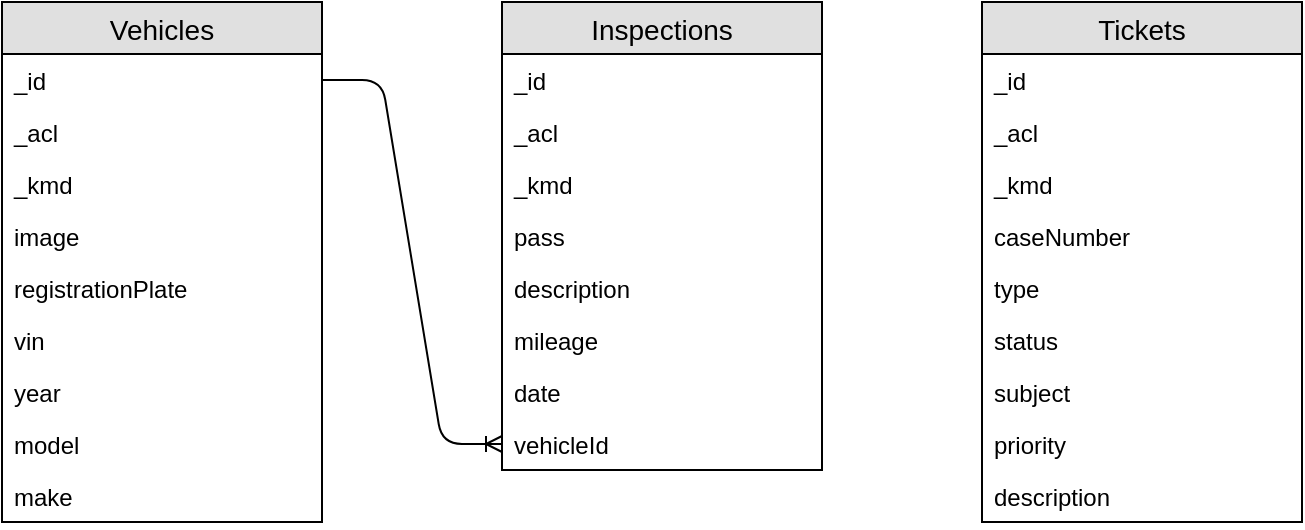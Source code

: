 <mxfile version="10.9.5" type="device"><diagram id="tVd8wiTnnbUTLWWzp4M-" name="Page-1"><mxGraphModel dx="1088" dy="883" grid="1" gridSize="10" guides="1" tooltips="1" connect="1" arrows="1" fold="1" page="1" pageScale="1" pageWidth="850" pageHeight="1100" math="0" shadow="0"><root><mxCell id="0"/><mxCell id="1" parent="0"/><mxCell id="6pyDTzr2yDH5HACjAkzJ-1" value="Vehicles" style="swimlane;fontStyle=0;childLayout=stackLayout;horizontal=1;startSize=26;fillColor=#e0e0e0;horizontalStack=0;resizeParent=1;resizeParentMax=0;resizeLast=0;collapsible=1;marginBottom=0;swimlaneFillColor=#ffffff;align=center;fontSize=14;" parent="1" vertex="1"><mxGeometry x="10" y="7" width="160" height="260" as="geometry"/></mxCell><mxCell id="6pyDTzr2yDH5HACjAkzJ-11" value="_id" style="text;strokeColor=none;fillColor=none;spacingLeft=4;spacingRight=4;overflow=hidden;rotatable=0;points=[[0,0.5],[1,0.5]];portConstraint=eastwest;fontSize=12;" parent="6pyDTzr2yDH5HACjAkzJ-1" vertex="1"><mxGeometry y="26" width="160" height="26" as="geometry"/></mxCell><mxCell id="6pyDTzr2yDH5HACjAkzJ-13" value="_acl" style="text;strokeColor=none;fillColor=none;spacingLeft=4;spacingRight=4;overflow=hidden;rotatable=0;points=[[0,0.5],[1,0.5]];portConstraint=eastwest;fontSize=12;" parent="6pyDTzr2yDH5HACjAkzJ-1" vertex="1"><mxGeometry y="52" width="160" height="26" as="geometry"/></mxCell><mxCell id="6pyDTzr2yDH5HACjAkzJ-12" value="_kmd" style="text;strokeColor=none;fillColor=none;spacingLeft=4;spacingRight=4;overflow=hidden;rotatable=0;points=[[0,0.5],[1,0.5]];portConstraint=eastwest;fontSize=12;" parent="6pyDTzr2yDH5HACjAkzJ-1" vertex="1"><mxGeometry y="78" width="160" height="26" as="geometry"/></mxCell><mxCell id="6pyDTzr2yDH5HACjAkzJ-16" value="image" style="text;strokeColor=none;fillColor=none;spacingLeft=4;spacingRight=4;overflow=hidden;rotatable=0;points=[[0,0.5],[1,0.5]];portConstraint=eastwest;fontSize=12;" parent="6pyDTzr2yDH5HACjAkzJ-1" vertex="1"><mxGeometry y="104" width="160" height="26" as="geometry"/></mxCell><mxCell id="6pyDTzr2yDH5HACjAkzJ-18" value="registrationPlate" style="text;strokeColor=none;fillColor=none;spacingLeft=4;spacingRight=4;overflow=hidden;rotatable=0;points=[[0,0.5],[1,0.5]];portConstraint=eastwest;fontSize=12;" parent="6pyDTzr2yDH5HACjAkzJ-1" vertex="1"><mxGeometry y="130" width="160" height="26" as="geometry"/></mxCell><mxCell id="6pyDTzr2yDH5HACjAkzJ-17" value="vin" style="text;strokeColor=none;fillColor=none;spacingLeft=4;spacingRight=4;overflow=hidden;rotatable=0;points=[[0,0.5],[1,0.5]];portConstraint=eastwest;fontSize=12;" parent="6pyDTzr2yDH5HACjAkzJ-1" vertex="1"><mxGeometry y="156" width="160" height="26" as="geometry"/></mxCell><mxCell id="6pyDTzr2yDH5HACjAkzJ-15" value="year" style="text;strokeColor=none;fillColor=none;spacingLeft=4;spacingRight=4;overflow=hidden;rotatable=0;points=[[0,0.5],[1,0.5]];portConstraint=eastwest;fontSize=12;" parent="6pyDTzr2yDH5HACjAkzJ-1" vertex="1"><mxGeometry y="182" width="160" height="26" as="geometry"/></mxCell><mxCell id="6pyDTzr2yDH5HACjAkzJ-20" value="model" style="text;strokeColor=none;fillColor=none;spacingLeft=4;spacingRight=4;overflow=hidden;rotatable=0;points=[[0,0.5],[1,0.5]];portConstraint=eastwest;fontSize=12;" parent="6pyDTzr2yDH5HACjAkzJ-1" vertex="1"><mxGeometry y="208" width="160" height="26" as="geometry"/></mxCell><mxCell id="6pyDTzr2yDH5HACjAkzJ-21" value="make" style="text;strokeColor=none;fillColor=none;spacingLeft=4;spacingRight=4;overflow=hidden;rotatable=0;points=[[0,0.5],[1,0.5]];portConstraint=eastwest;fontSize=12;" parent="6pyDTzr2yDH5HACjAkzJ-1" vertex="1"><mxGeometry y="234" width="160" height="26" as="geometry"/></mxCell><mxCell id="6pyDTzr2yDH5HACjAkzJ-7" value="Inspections" style="swimlane;fontStyle=0;childLayout=stackLayout;horizontal=1;startSize=26;fillColor=#e0e0e0;horizontalStack=0;resizeParent=1;resizeParentMax=0;resizeLast=0;collapsible=1;marginBottom=0;swimlaneFillColor=#ffffff;align=center;fontSize=14;" parent="1" vertex="1"><mxGeometry x="260" y="7" width="160" height="234" as="geometry"/></mxCell><mxCell id="6pyDTzr2yDH5HACjAkzJ-8" value="_id" style="text;strokeColor=none;fillColor=none;spacingLeft=4;spacingRight=4;overflow=hidden;rotatable=0;points=[[0,0.5],[1,0.5]];portConstraint=eastwest;fontSize=12;" parent="6pyDTzr2yDH5HACjAkzJ-7" vertex="1"><mxGeometry y="26" width="160" height="26" as="geometry"/></mxCell><mxCell id="6pyDTzr2yDH5HACjAkzJ-9" value="_acl" style="text;strokeColor=none;fillColor=none;spacingLeft=4;spacingRight=4;overflow=hidden;rotatable=0;points=[[0,0.5],[1,0.5]];portConstraint=eastwest;fontSize=12;" parent="6pyDTzr2yDH5HACjAkzJ-7" vertex="1"><mxGeometry y="52" width="160" height="26" as="geometry"/></mxCell><mxCell id="6pyDTzr2yDH5HACjAkzJ-10" value="_kmd" style="text;strokeColor=none;fillColor=none;spacingLeft=4;spacingRight=4;overflow=hidden;rotatable=0;points=[[0,0.5],[1,0.5]];portConstraint=eastwest;fontSize=12;" parent="6pyDTzr2yDH5HACjAkzJ-7" vertex="1"><mxGeometry y="78" width="160" height="26" as="geometry"/></mxCell><mxCell id="6pyDTzr2yDH5HACjAkzJ-34" value="pass" style="text;strokeColor=none;fillColor=none;spacingLeft=4;spacingRight=4;overflow=hidden;rotatable=0;points=[[0,0.5],[1,0.5]];portConstraint=eastwest;fontSize=12;" parent="6pyDTzr2yDH5HACjAkzJ-7" vertex="1"><mxGeometry y="104" width="160" height="26" as="geometry"/></mxCell><mxCell id="6pyDTzr2yDH5HACjAkzJ-36" value="description" style="text;strokeColor=none;fillColor=none;spacingLeft=4;spacingRight=4;overflow=hidden;rotatable=0;points=[[0,0.5],[1,0.5]];portConstraint=eastwest;fontSize=12;" parent="6pyDTzr2yDH5HACjAkzJ-7" vertex="1"><mxGeometry y="130" width="160" height="26" as="geometry"/></mxCell><mxCell id="6pyDTzr2yDH5HACjAkzJ-35" value="mileage" style="text;strokeColor=none;fillColor=none;spacingLeft=4;spacingRight=4;overflow=hidden;rotatable=0;points=[[0,0.5],[1,0.5]];portConstraint=eastwest;fontSize=12;" parent="6pyDTzr2yDH5HACjAkzJ-7" vertex="1"><mxGeometry y="156" width="160" height="26" as="geometry"/></mxCell><mxCell id="6pyDTzr2yDH5HACjAkzJ-37" value="date" style="text;strokeColor=none;fillColor=none;spacingLeft=4;spacingRight=4;overflow=hidden;rotatable=0;points=[[0,0.5],[1,0.5]];portConstraint=eastwest;fontSize=12;" parent="6pyDTzr2yDH5HACjAkzJ-7" vertex="1"><mxGeometry y="182" width="160" height="26" as="geometry"/></mxCell><mxCell id="6pyDTzr2yDH5HACjAkzJ-38" value="vehicleId" style="text;strokeColor=none;fillColor=none;spacingLeft=4;spacingRight=4;overflow=hidden;rotatable=0;points=[[0,0.5],[1,0.5]];portConstraint=eastwest;fontSize=12;" parent="6pyDTzr2yDH5HACjAkzJ-7" vertex="1"><mxGeometry y="208" width="160" height="26" as="geometry"/></mxCell><mxCell id="6pyDTzr2yDH5HACjAkzJ-22" value="Tickets" style="swimlane;fontStyle=0;childLayout=stackLayout;horizontal=1;startSize=26;fillColor=#e0e0e0;horizontalStack=0;resizeParent=1;resizeParentMax=0;resizeLast=0;collapsible=1;marginBottom=0;swimlaneFillColor=#ffffff;align=center;fontSize=14;" parent="1" vertex="1"><mxGeometry x="500" y="7" width="160" height="260" as="geometry"/></mxCell><mxCell id="6pyDTzr2yDH5HACjAkzJ-23" value="_id" style="text;strokeColor=none;fillColor=none;spacingLeft=4;spacingRight=4;overflow=hidden;rotatable=0;points=[[0,0.5],[1,0.5]];portConstraint=eastwest;fontSize=12;" parent="6pyDTzr2yDH5HACjAkzJ-22" vertex="1"><mxGeometry y="26" width="160" height="26" as="geometry"/></mxCell><mxCell id="6pyDTzr2yDH5HACjAkzJ-24" value="_acl" style="text;strokeColor=none;fillColor=none;spacingLeft=4;spacingRight=4;overflow=hidden;rotatable=0;points=[[0,0.5],[1,0.5]];portConstraint=eastwest;fontSize=12;" parent="6pyDTzr2yDH5HACjAkzJ-22" vertex="1"><mxGeometry y="52" width="160" height="26" as="geometry"/></mxCell><mxCell id="6pyDTzr2yDH5HACjAkzJ-25" value="_kmd" style="text;strokeColor=none;fillColor=none;spacingLeft=4;spacingRight=4;overflow=hidden;rotatable=0;points=[[0,0.5],[1,0.5]];portConstraint=eastwest;fontSize=12;" parent="6pyDTzr2yDH5HACjAkzJ-22" vertex="1"><mxGeometry y="78" width="160" height="26" as="geometry"/></mxCell><mxCell id="6pyDTzr2yDH5HACjAkzJ-26" value="caseNumber" style="text;strokeColor=none;fillColor=none;spacingLeft=4;spacingRight=4;overflow=hidden;rotatable=0;points=[[0,0.5],[1,0.5]];portConstraint=eastwest;fontSize=12;" parent="6pyDTzr2yDH5HACjAkzJ-22" vertex="1"><mxGeometry y="104" width="160" height="26" as="geometry"/></mxCell><mxCell id="6pyDTzr2yDH5HACjAkzJ-27" value="type" style="text;strokeColor=none;fillColor=none;spacingLeft=4;spacingRight=4;overflow=hidden;rotatable=0;points=[[0,0.5],[1,0.5]];portConstraint=eastwest;fontSize=12;" parent="6pyDTzr2yDH5HACjAkzJ-22" vertex="1"><mxGeometry y="130" width="160" height="26" as="geometry"/></mxCell><mxCell id="6pyDTzr2yDH5HACjAkzJ-28" value="status" style="text;strokeColor=none;fillColor=none;spacingLeft=4;spacingRight=4;overflow=hidden;rotatable=0;points=[[0,0.5],[1,0.5]];portConstraint=eastwest;fontSize=12;" parent="6pyDTzr2yDH5HACjAkzJ-22" vertex="1"><mxGeometry y="156" width="160" height="26" as="geometry"/></mxCell><mxCell id="6pyDTzr2yDH5HACjAkzJ-29" value="subject" style="text;strokeColor=none;fillColor=none;spacingLeft=4;spacingRight=4;overflow=hidden;rotatable=0;points=[[0,0.5],[1,0.5]];portConstraint=eastwest;fontSize=12;" parent="6pyDTzr2yDH5HACjAkzJ-22" vertex="1"><mxGeometry y="182" width="160" height="26" as="geometry"/></mxCell><mxCell id="6pyDTzr2yDH5HACjAkzJ-30" value="priority" style="text;strokeColor=none;fillColor=none;spacingLeft=4;spacingRight=4;overflow=hidden;rotatable=0;points=[[0,0.5],[1,0.5]];portConstraint=eastwest;fontSize=12;" parent="6pyDTzr2yDH5HACjAkzJ-22" vertex="1"><mxGeometry y="208" width="160" height="26" as="geometry"/></mxCell><mxCell id="6pyDTzr2yDH5HACjAkzJ-31" value="description" style="text;strokeColor=none;fillColor=none;spacingLeft=4;spacingRight=4;overflow=hidden;rotatable=0;points=[[0,0.5],[1,0.5]];portConstraint=eastwest;fontSize=12;" parent="6pyDTzr2yDH5HACjAkzJ-22" vertex="1"><mxGeometry y="234" width="160" height="26" as="geometry"/></mxCell><mxCell id="y0l8XXxpFFo5rnTDmgfG-1" value="" style="edgeStyle=entityRelationEdgeStyle;fontSize=12;html=1;endArrow=ERoneToMany;entryX=0;entryY=0.5;entryDx=0;entryDy=0;exitX=1;exitY=0.5;exitDx=0;exitDy=0;" edge="1" parent="1" source="6pyDTzr2yDH5HACjAkzJ-11" target="6pyDTzr2yDH5HACjAkzJ-38"><mxGeometry width="100" height="100" relative="1" as="geometry"><mxPoint x="190" y="367" as="sourcePoint"/><mxPoint x="290" y="267" as="targetPoint"/></mxGeometry></mxCell></root></mxGraphModel></diagram></mxfile>